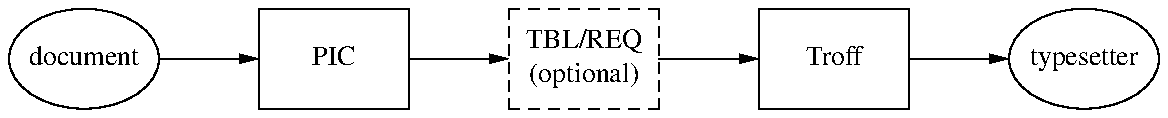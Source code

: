 .PS
ellipse "document"
arrow
box "PIC"
arrow
box "TBL/REQ" "(optional)" dashed
arrow
box "Troff"
arrow
ellipse "typesetter"
.PE
